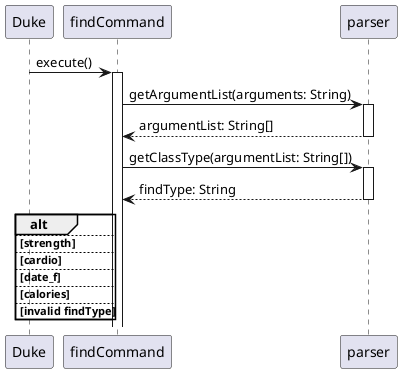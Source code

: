
@startuml
'https://plantuml.com/sequence-diagram

autoactivate on



Duke -> findCommand: execute()
findCommand -> parser: getArgumentList(arguments: String)
return argumentList: String[]
findCommand -> parser: getClassType(argumentList: String[])
return findType: String

alt

else strength

else cardio

else date_f

else calories

else invalid findType

end

@enduml